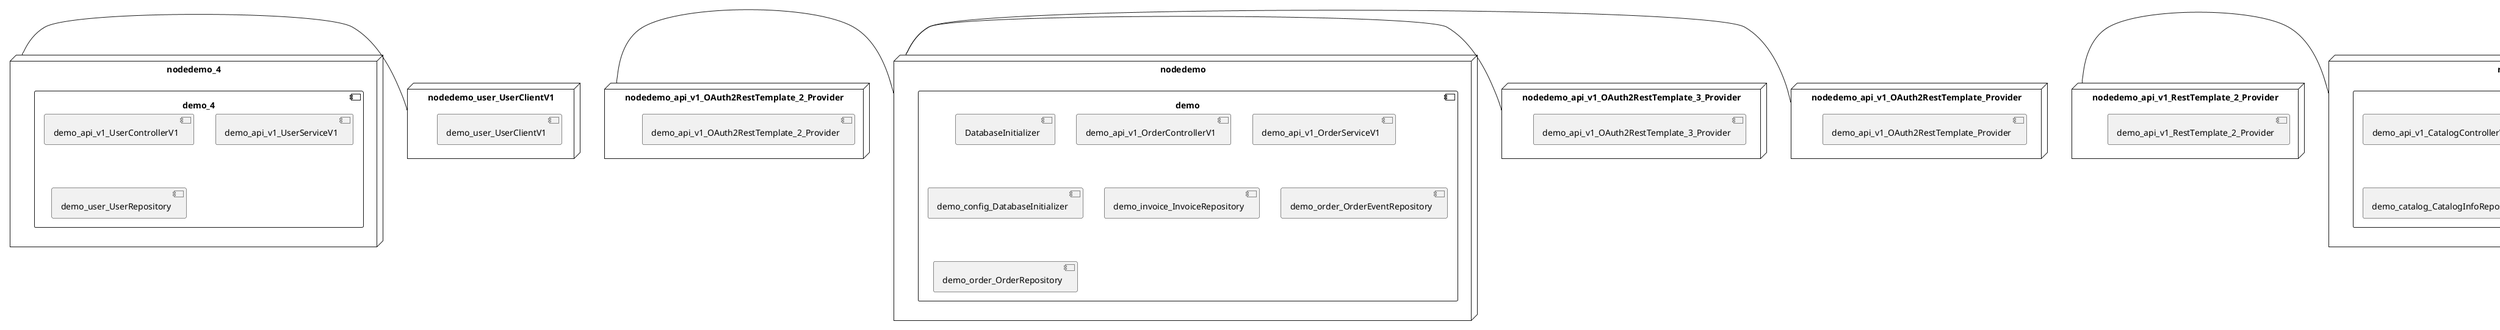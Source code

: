 @startuml
skinparam fixCircleLabelOverlapping true
skinparam componentStyle uml2
node nodedemo {
component demo {
[DatabaseInitializer] [[kbastani-spring-cloud-event-sourcing-example.system#_ouQOsnhLEe-NMuXh_4KaKA]]
[demo_api_v1_OrderControllerV1] [[kbastani-spring-cloud-event-sourcing-example.system#_ouQOsnhLEe-NMuXh_4KaKA]]
[demo_api_v1_OrderServiceV1] [[kbastani-spring-cloud-event-sourcing-example.system#_ouQOsnhLEe-NMuXh_4KaKA]]
[demo_config_DatabaseInitializer] [[kbastani-spring-cloud-event-sourcing-example.system#_ouQOsnhLEe-NMuXh_4KaKA]]
[demo_invoice_InvoiceRepository] [[kbastani-spring-cloud-event-sourcing-example.system#_ouQOsnhLEe-NMuXh_4KaKA]]
[demo_order_OrderEventRepository] [[kbastani-spring-cloud-event-sourcing-example.system#_ouQOsnhLEe-NMuXh_4KaKA]]
[demo_order_OrderRepository] [[kbastani-spring-cloud-event-sourcing-example.system#_ouQOsnhLEe-NMuXh_4KaKA]]
}
}
node nodedemo_2 {
component demo_2 {
[demo_UserController] [[kbastani-spring-cloud-event-sourcing-example.system#_ouQOsnhLEe-NMuXh_4KaKA]]
[demo_UserRepository] [[kbastani-spring-cloud-event-sourcing-example.system#_ouQOsnhLEe-NMuXh_4KaKA]]
[demo_UserService] [[kbastani-spring-cloud-event-sourcing-example.system#_ouQOsnhLEe-NMuXh_4KaKA]]
[demo_login_UserController] [[kbastani-spring-cloud-event-sourcing-example.system#_ouQOsnhLEe-NMuXh_4KaKA]]
}
}
node nodedemo_3 {
component demo_3 {
[demo_account_AccountRepository] [[kbastani-spring-cloud-event-sourcing-example.system#_ouQOsnhLEe-NMuXh_4KaKA]]
[demo_api_v1_AccountControllerV1] [[kbastani-spring-cloud-event-sourcing-example.system#_ouQOsnhLEe-NMuXh_4KaKA]]
[demo_api_v1_AccountServiceV1] [[kbastani-spring-cloud-event-sourcing-example.system#_ouQOsnhLEe-NMuXh_4KaKA]]
}
}
node nodedemo_4 {
component demo_4 {
[demo_api_v1_UserControllerV1] [[kbastani-spring-cloud-event-sourcing-example.system#_ouQOsnhLEe-NMuXh_4KaKA]]
[demo_api_v1_UserServiceV1] [[kbastani-spring-cloud-event-sourcing-example.system#_ouQOsnhLEe-NMuXh_4KaKA]]
[demo_user_UserRepository] [[kbastani-spring-cloud-event-sourcing-example.system#_ouQOsnhLEe-NMuXh_4KaKA]]
}
}
node nodedemo_5 {
component demo_5 {
[demo_api_v1_CatalogControllerV1] [[kbastani-spring-cloud-event-sourcing-example.system#_ouQOsnhLEe-NMuXh_4KaKA]]
[demo_api_v1_CatalogServiceV1] [[kbastani-spring-cloud-event-sourcing-example.system#_ouQOsnhLEe-NMuXh_4KaKA]]
[demo_catalog_CatalogInfoRepository] [[kbastani-spring-cloud-event-sourcing-example.system#_ouQOsnhLEe-NMuXh_4KaKA]]
}
}
node nodedemo_6 {
component demo_6 {
[demo_api_v1_ShoppingCartControllerV1] [[kbastani-spring-cloud-event-sourcing-example.system#_ouQOsnhLEe-NMuXh_4KaKA]]
[demo_api_v1_ShoppingCartServiceV1] [[kbastani-spring-cloud-event-sourcing-example.system#_ouQOsnhLEe-NMuXh_4KaKA]]
[demo_cart_CartEventRepository] [[kbastani-spring-cloud-event-sourcing-example.system#_ouQOsnhLEe-NMuXh_4KaKA]]
}
}
node nodedemo_v1 {
component demo_v1 {
[demo_v1_InventoryControllerV1] [[kbastani-spring-cloud-event-sourcing-example.system#_ouQOsnhLEe-NMuXh_4KaKA]]
[demo_v1_InventoryServiceV1] [[kbastani-spring-cloud-event-sourcing-example.system#_ouQOsnhLEe-NMuXh_4KaKA]]
}
}
node nodedemo_api_v1_OAuth2RestTemplate_2_Provider {
[demo_api_v1_OAuth2RestTemplate_2_Provider] [[kbastani-spring-cloud-event-sourcing-example.system#_ouQOsnhLEe-NMuXh_4KaKA]]
}
node nodedemo_api_v1_OAuth2RestTemplate_3_Provider {
[demo_api_v1_OAuth2RestTemplate_3_Provider] [[kbastani-spring-cloud-event-sourcing-example.system#_ouQOsnhLEe-NMuXh_4KaKA]]
}
node nodedemo_api_v1_OAuth2RestTemplate_Provider {
[demo_api_v1_OAuth2RestTemplate_Provider] [[kbastani-spring-cloud-event-sourcing-example.system#_ouQOsnhLEe-NMuXh_4KaKA]]
}
node nodedemo_api_v1_RestTemplate_2_Provider {
[demo_api_v1_RestTemplate_2_Provider] [[kbastani-spring-cloud-event-sourcing-example.system#_ouQOsnhLEe-NMuXh_4KaKA]]
}
node nodedemo_api_v1_RestTemplate_Provider {
[demo_api_v1_RestTemplate_Provider] [[kbastani-spring-cloud-event-sourcing-example.system#_ouQOsnhLEe-NMuXh_4KaKA]]
}
node nodedemo_inventory_InventoryRepository_Provider {
[demo_inventory_InventoryRepository_Provider] [[kbastani-spring-cloud-event-sourcing-example.system#_ouQOsnhLEe-NMuXh_4KaKA]]
}
node nodedemo_login_AuthenticationManager_Provider {
[demo_login_AuthenticationManager_Provider] [[kbastani-spring-cloud-event-sourcing-example.system#_ouQOsnhLEe-NMuXh_4KaKA]]
}
node nodedemo_login_ClientDetailsService_Provider {
[demo_login_ClientDetailsService_Provider] [[kbastani-spring-cloud-event-sourcing-example.system#_ouQOsnhLEe-NMuXh_4KaKA]]
}
node nodedemo_login_HttpSessionSecurityContextRepository_Provider {
[demo_login_HttpSessionSecurityContextRepository_Provider] [[kbastani-spring-cloud-event-sourcing-example.system#_ouQOsnhLEe-NMuXh_4KaKA]]
}
node nodedemo_login_LoginController {
[demo_login_LoginController] [[kbastani-spring-cloud-event-sourcing-example.system#_ouQOsnhLEe-NMuXh_4KaKA]]
}
node nodedemo_product_ProductRepository_Provider {
[demo_product_ProductRepository_Provider] [[kbastani-spring-cloud-event-sourcing-example.system#_ouQOsnhLEe-NMuXh_4KaKA]]
}
node nodedemo_user_UserClientV1 {
[demo_user_UserClientV1] [[kbastani-spring-cloud-event-sourcing-example.system#_ouQOsnhLEe-NMuXh_4KaKA]]
}
node nodedemo_v1_Session_Provider {
[demo_v1_Session_Provider] [[kbastani-spring-cloud-event-sourcing-example.system#_ouQOsnhLEe-NMuXh_4KaKA]]
}
[nodedemo_4] - [nodedemo_user_UserClientV1]
[nodedemo_api_v1_OAuth2RestTemplate_2_Provider] - [nodedemo]
[nodedemo_api_v1_OAuth2RestTemplate_3_Provider] - [nodedemo]
[nodedemo_api_v1_OAuth2RestTemplate_Provider] - [nodedemo]
[nodedemo_api_v1_RestTemplate_2_Provider] - [nodedemo_5]
[nodedemo_api_v1_RestTemplate_Provider] - [nodedemo_6]
[nodedemo_inventory_InventoryRepository_Provider] - [nodedemo_v1]
[nodedemo_login_AuthenticationManager_Provider] - [nodedemo_login_LoginController]
[nodedemo_login_ClientDetailsService_Provider] - [nodedemo_login_LoginController]
[nodedemo_login_HttpSessionSecurityContextRepository_Provider] - [nodedemo_login_LoginController]
[nodedemo_product_ProductRepository_Provider] - [nodedemo_v1]
[nodedemo_v1_Session_Provider] - [nodedemo_v1]

@enduml
